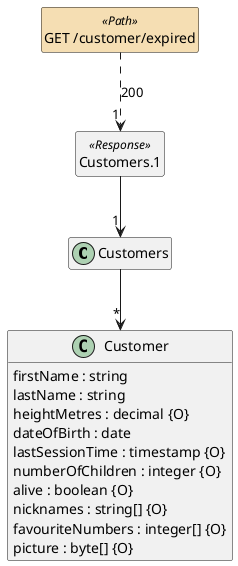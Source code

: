 @startuml
hide <<Path>> circle
hide <<Response>> circle
hide <<Parameter>> circle
hide empty methods
hide empty fields
skinparam class {
BackgroundColor<<Path>> Wheat
}
set namespaceSeparator none

class "Customers" {
}

class "Customer" {
  {field} firstName : string
  {field} lastName : string
  {field} heightMetres : decimal {O}
  {field} dateOfBirth : date
  {field} lastSessionTime : timestamp {O}
  {field} numberOfChildren : integer {O}
  {field} alive : boolean {O}
  {field} nicknames : string[] {O}
  {field} favouriteNumbers : integer[] {O}
  {field} picture : byte[] {O}
}

class "Customers.1" <<Response>>  {
}

class "GET /customer/expired" <<Path>>  {
}

"Customers" --> "*" "Customer"

"Customers.1" --> "1" "Customers"

"GET /customer/expired" ..> "1" "Customers.1"  :  "200"

@enduml